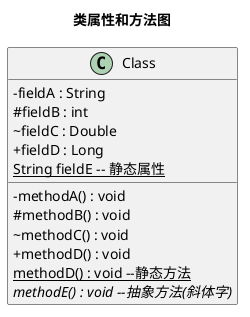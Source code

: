 @startuml

title "类属性和方法图"

skinparam classAttributeIconSize 0

class Class {
    - fieldA : String
    # fieldB : int
    ~ fieldC : Double
    + fieldD : Long
    {static} String fieldE -- 静态属性
    - methodA() : void
    # methodB() : void
    ~ methodC() : void
    + methodD() : void
    {static} methodD() : void --静态方法
    {abstract} methodE() : void --抽象方法(斜体字)
}

@enduml